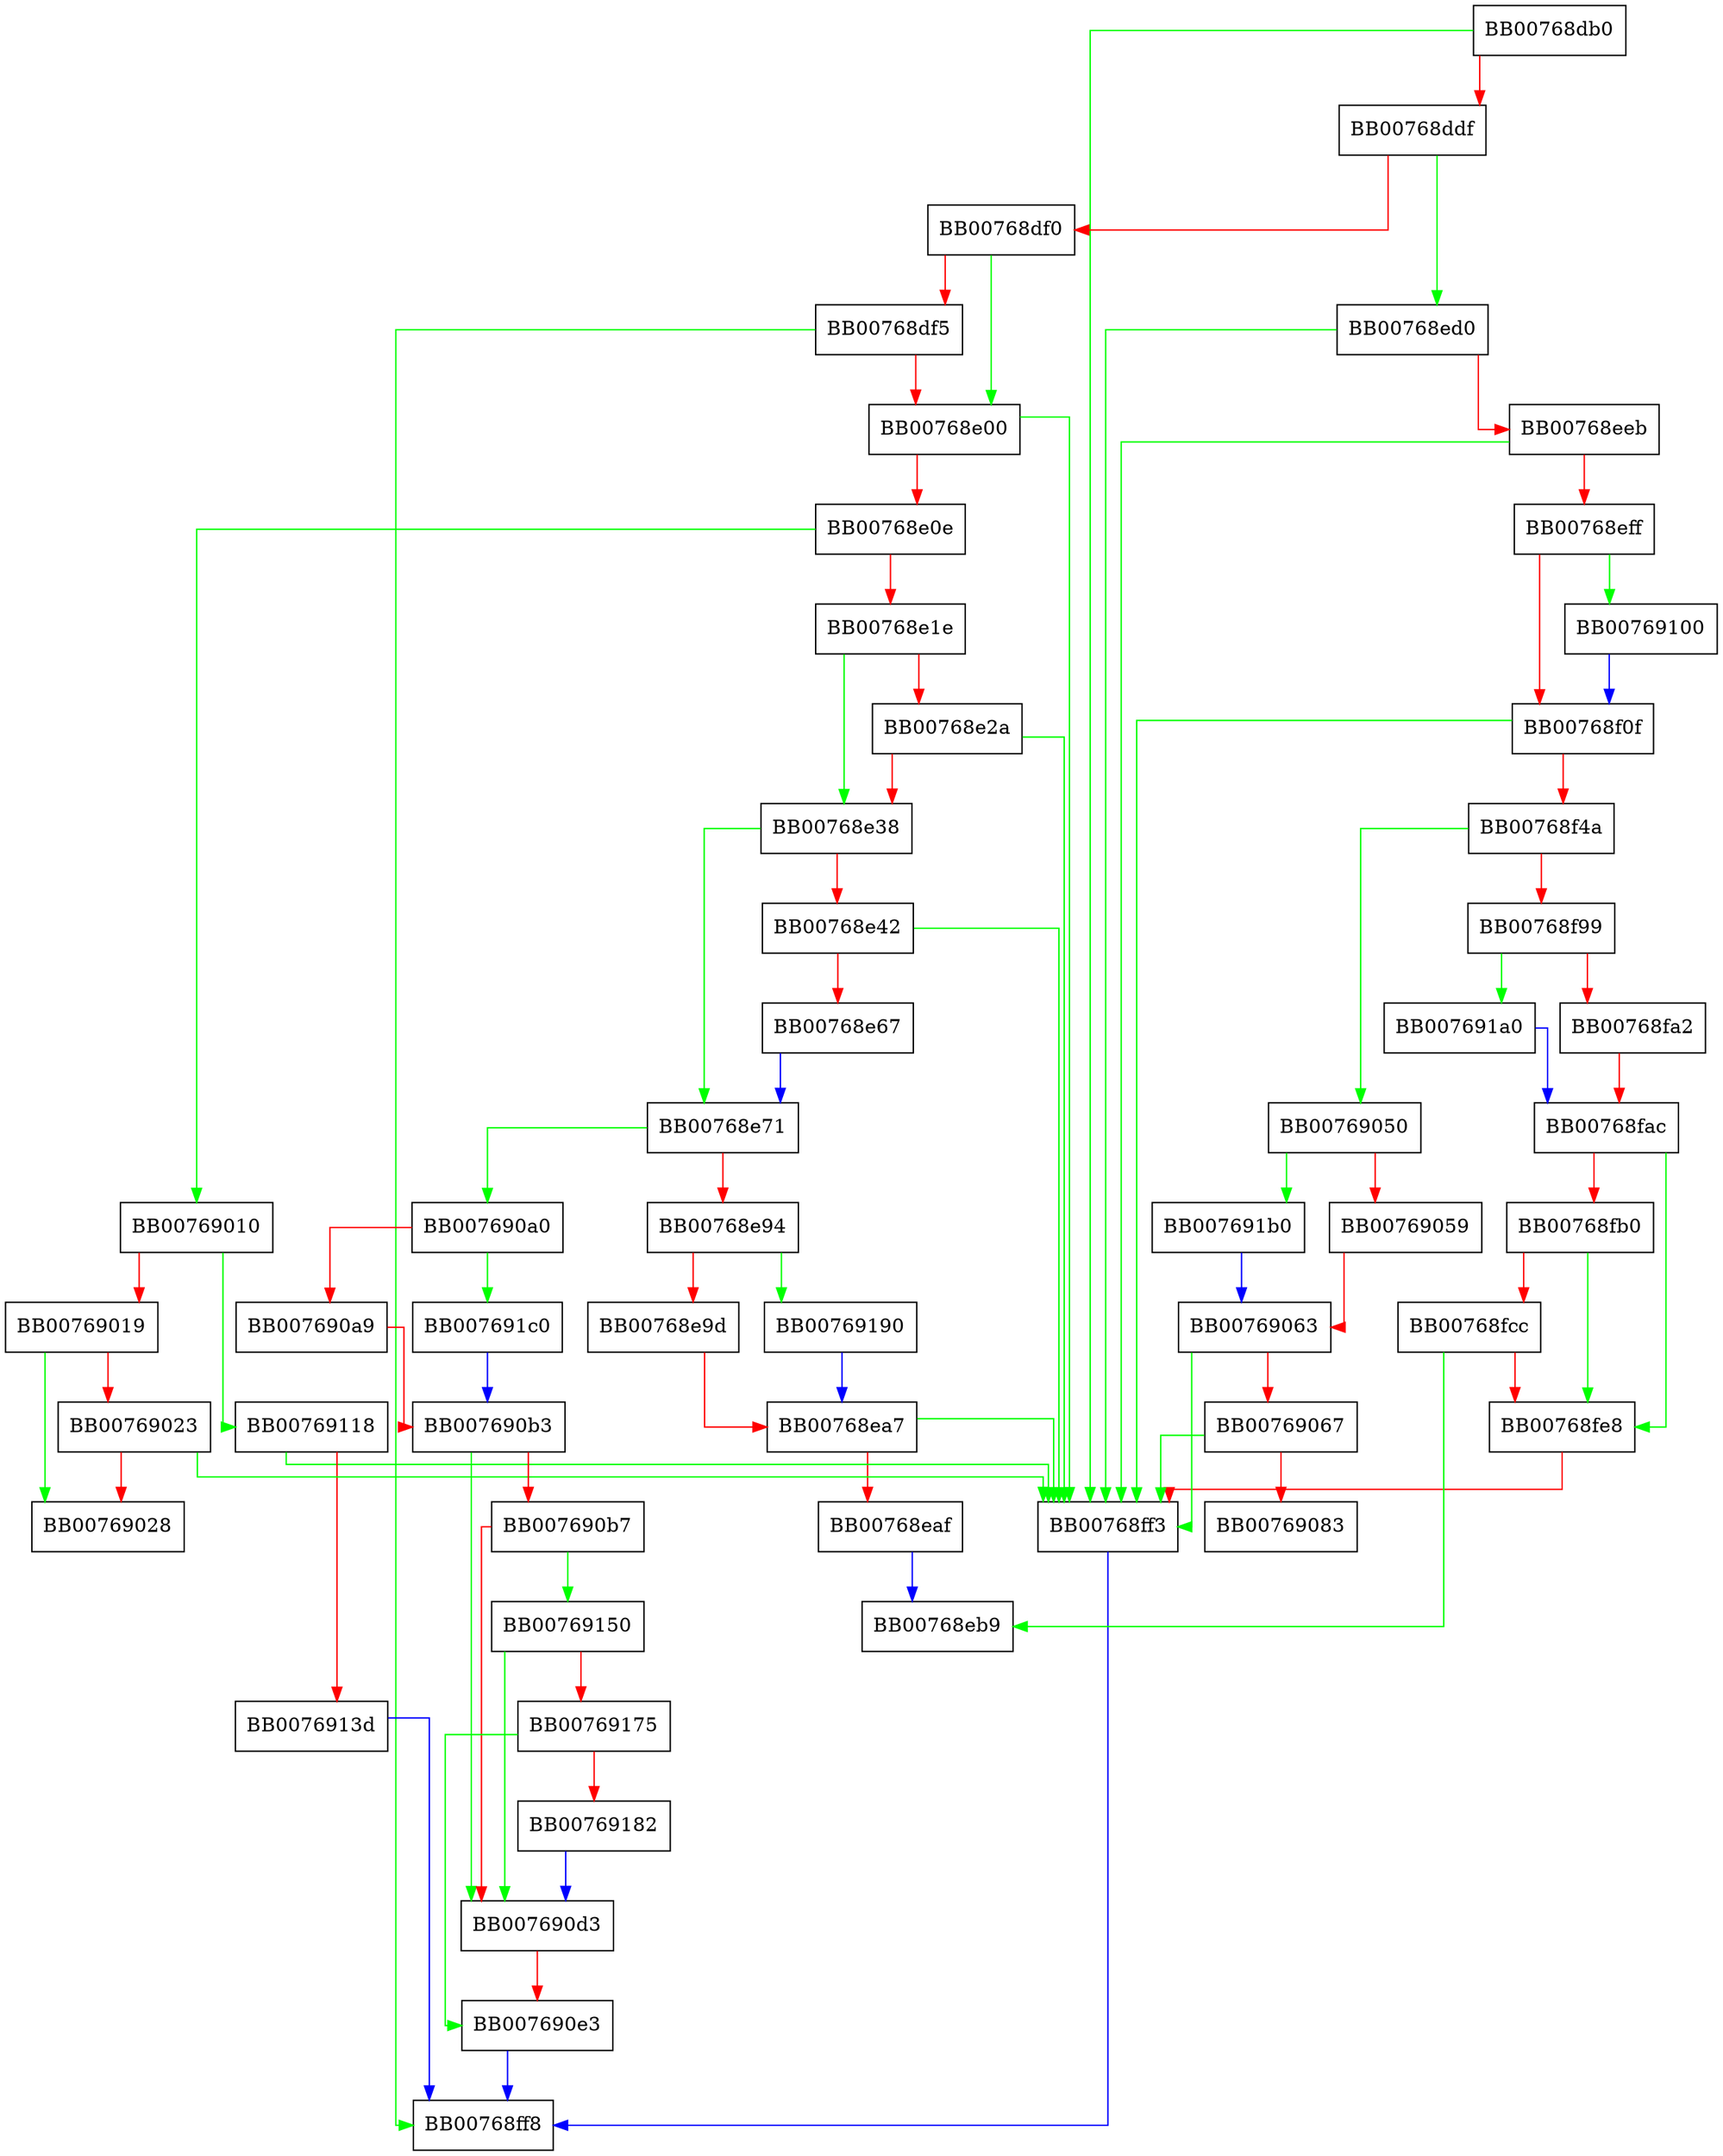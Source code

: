 digraph aria_ccm_cipher {
  node [shape="box"];
  graph [splines=ortho];
  BB00768db0 -> BB00768ff3 [color="green"];
  BB00768db0 -> BB00768ddf [color="red"];
  BB00768ddf -> BB00768ed0 [color="green"];
  BB00768ddf -> BB00768df0 [color="red"];
  BB00768df0 -> BB00768e00 [color="green"];
  BB00768df0 -> BB00768df5 [color="red"];
  BB00768df5 -> BB00768ff8 [color="green"];
  BB00768df5 -> BB00768e00 [color="red"];
  BB00768e00 -> BB00768ff3 [color="green"];
  BB00768e00 -> BB00768e0e [color="red"];
  BB00768e0e -> BB00769010 [color="green"];
  BB00768e0e -> BB00768e1e [color="red"];
  BB00768e1e -> BB00768e38 [color="green"];
  BB00768e1e -> BB00768e2a [color="red"];
  BB00768e2a -> BB00768ff3 [color="green"];
  BB00768e2a -> BB00768e38 [color="red"];
  BB00768e38 -> BB00768e71 [color="green"];
  BB00768e38 -> BB00768e42 [color="red"];
  BB00768e42 -> BB00768ff3 [color="green"];
  BB00768e42 -> BB00768e67 [color="red"];
  BB00768e67 -> BB00768e71 [color="blue"];
  BB00768e71 -> BB007690a0 [color="green"];
  BB00768e71 -> BB00768e94 [color="red"];
  BB00768e94 -> BB00769190 [color="green"];
  BB00768e94 -> BB00768e9d [color="red"];
  BB00768e9d -> BB00768ea7 [color="red"];
  BB00768ea7 -> BB00768ff3 [color="green"];
  BB00768ea7 -> BB00768eaf [color="red"];
  BB00768eaf -> BB00768eb9 [color="blue"];
  BB00768ed0 -> BB00768ff3 [color="green"];
  BB00768ed0 -> BB00768eeb [color="red"];
  BB00768eeb -> BB00768ff3 [color="green"];
  BB00768eeb -> BB00768eff [color="red"];
  BB00768eff -> BB00769100 [color="green"];
  BB00768eff -> BB00768f0f [color="red"];
  BB00768f0f -> BB00768ff3 [color="green"];
  BB00768f0f -> BB00768f4a [color="red"];
  BB00768f4a -> BB00769050 [color="green"];
  BB00768f4a -> BB00768f99 [color="red"];
  BB00768f99 -> BB007691a0 [color="green"];
  BB00768f99 -> BB00768fa2 [color="red"];
  BB00768fa2 -> BB00768fac [color="red"];
  BB00768fac -> BB00768fe8 [color="green"];
  BB00768fac -> BB00768fb0 [color="red"];
  BB00768fb0 -> BB00768fe8 [color="green"];
  BB00768fb0 -> BB00768fcc [color="red"];
  BB00768fcc -> BB00768eb9 [color="green"];
  BB00768fcc -> BB00768fe8 [color="red"];
  BB00768fe8 -> BB00768ff3 [color="red"];
  BB00768ff3 -> BB00768ff8 [color="blue"];
  BB00769010 -> BB00769118 [color="green"];
  BB00769010 -> BB00769019 [color="red"];
  BB00769019 -> BB00769028 [color="green"];
  BB00769019 -> BB00769023 [color="red"];
  BB00769023 -> BB00768ff3 [color="green"];
  BB00769023 -> BB00769028 [color="red"];
  BB00769050 -> BB007691b0 [color="green"];
  BB00769050 -> BB00769059 [color="red"];
  BB00769059 -> BB00769063 [color="red"];
  BB00769063 -> BB00768ff3 [color="green"];
  BB00769063 -> BB00769067 [color="red"];
  BB00769067 -> BB00768ff3 [color="green"];
  BB00769067 -> BB00769083 [color="red"];
  BB007690a0 -> BB007691c0 [color="green"];
  BB007690a0 -> BB007690a9 [color="red"];
  BB007690a9 -> BB007690b3 [color="red"];
  BB007690b3 -> BB007690d3 [color="green"];
  BB007690b3 -> BB007690b7 [color="red"];
  BB007690b7 -> BB00769150 [color="green"];
  BB007690b7 -> BB007690d3 [color="red"];
  BB007690d3 -> BB007690e3 [color="red"];
  BB007690e3 -> BB00768ff8 [color="blue"];
  BB00769100 -> BB00768f0f [color="blue"];
  BB00769118 -> BB00768ff3 [color="green"];
  BB00769118 -> BB0076913d [color="red"];
  BB0076913d -> BB00768ff8 [color="blue"];
  BB00769150 -> BB007690d3 [color="green"];
  BB00769150 -> BB00769175 [color="red"];
  BB00769175 -> BB007690e3 [color="green"];
  BB00769175 -> BB00769182 [color="red"];
  BB00769182 -> BB007690d3 [color="blue"];
  BB00769190 -> BB00768ea7 [color="blue"];
  BB007691a0 -> BB00768fac [color="blue"];
  BB007691b0 -> BB00769063 [color="blue"];
  BB007691c0 -> BB007690b3 [color="blue"];
}